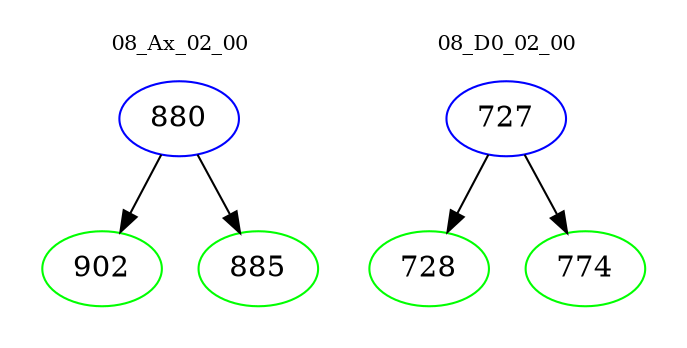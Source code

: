 digraph{
subgraph cluster_0 {
color = white
label = "08_Ax_02_00";
fontsize=10;
T0_880 [label="880", color="blue"]
T0_880 -> T0_902 [color="black"]
T0_902 [label="902", color="green"]
T0_880 -> T0_885 [color="black"]
T0_885 [label="885", color="green"]
}
subgraph cluster_1 {
color = white
label = "08_D0_02_00";
fontsize=10;
T1_727 [label="727", color="blue"]
T1_727 -> T1_728 [color="black"]
T1_728 [label="728", color="green"]
T1_727 -> T1_774 [color="black"]
T1_774 [label="774", color="green"]
}
}
